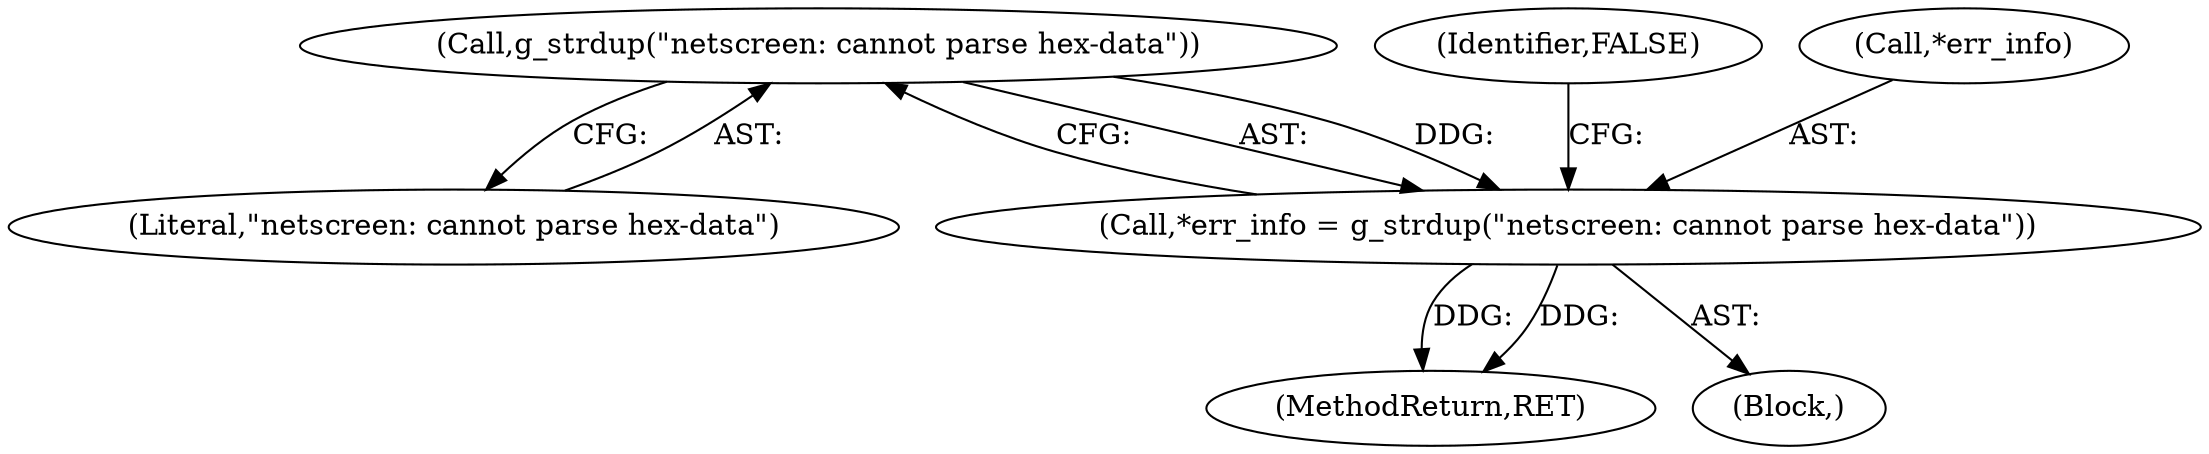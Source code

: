 digraph "0_wireshark_11edc83b98a61e890d7bb01855389d40e984ea82@API" {
"1000325" [label="(Call,g_strdup(\"netscreen: cannot parse hex-data\"))"];
"1000322" [label="(Call,*err_info = g_strdup(\"netscreen: cannot parse hex-data\"))"];
"1000322" [label="(Call,*err_info = g_strdup(\"netscreen: cannot parse hex-data\"))"];
"1000326" [label="(Literal,\"netscreen: cannot parse hex-data\")"];
"1000325" [label="(Call,g_strdup(\"netscreen: cannot parse hex-data\"))"];
"1000422" [label="(MethodReturn,RET)"];
"1000328" [label="(Identifier,FALSE)"];
"1000323" [label="(Call,*err_info)"];
"1000317" [label="(Block,)"];
"1000325" -> "1000322"  [label="AST: "];
"1000325" -> "1000326"  [label="CFG: "];
"1000326" -> "1000325"  [label="AST: "];
"1000322" -> "1000325"  [label="CFG: "];
"1000325" -> "1000322"  [label="DDG: "];
"1000322" -> "1000317"  [label="AST: "];
"1000323" -> "1000322"  [label="AST: "];
"1000328" -> "1000322"  [label="CFG: "];
"1000322" -> "1000422"  [label="DDG: "];
"1000322" -> "1000422"  [label="DDG: "];
}

